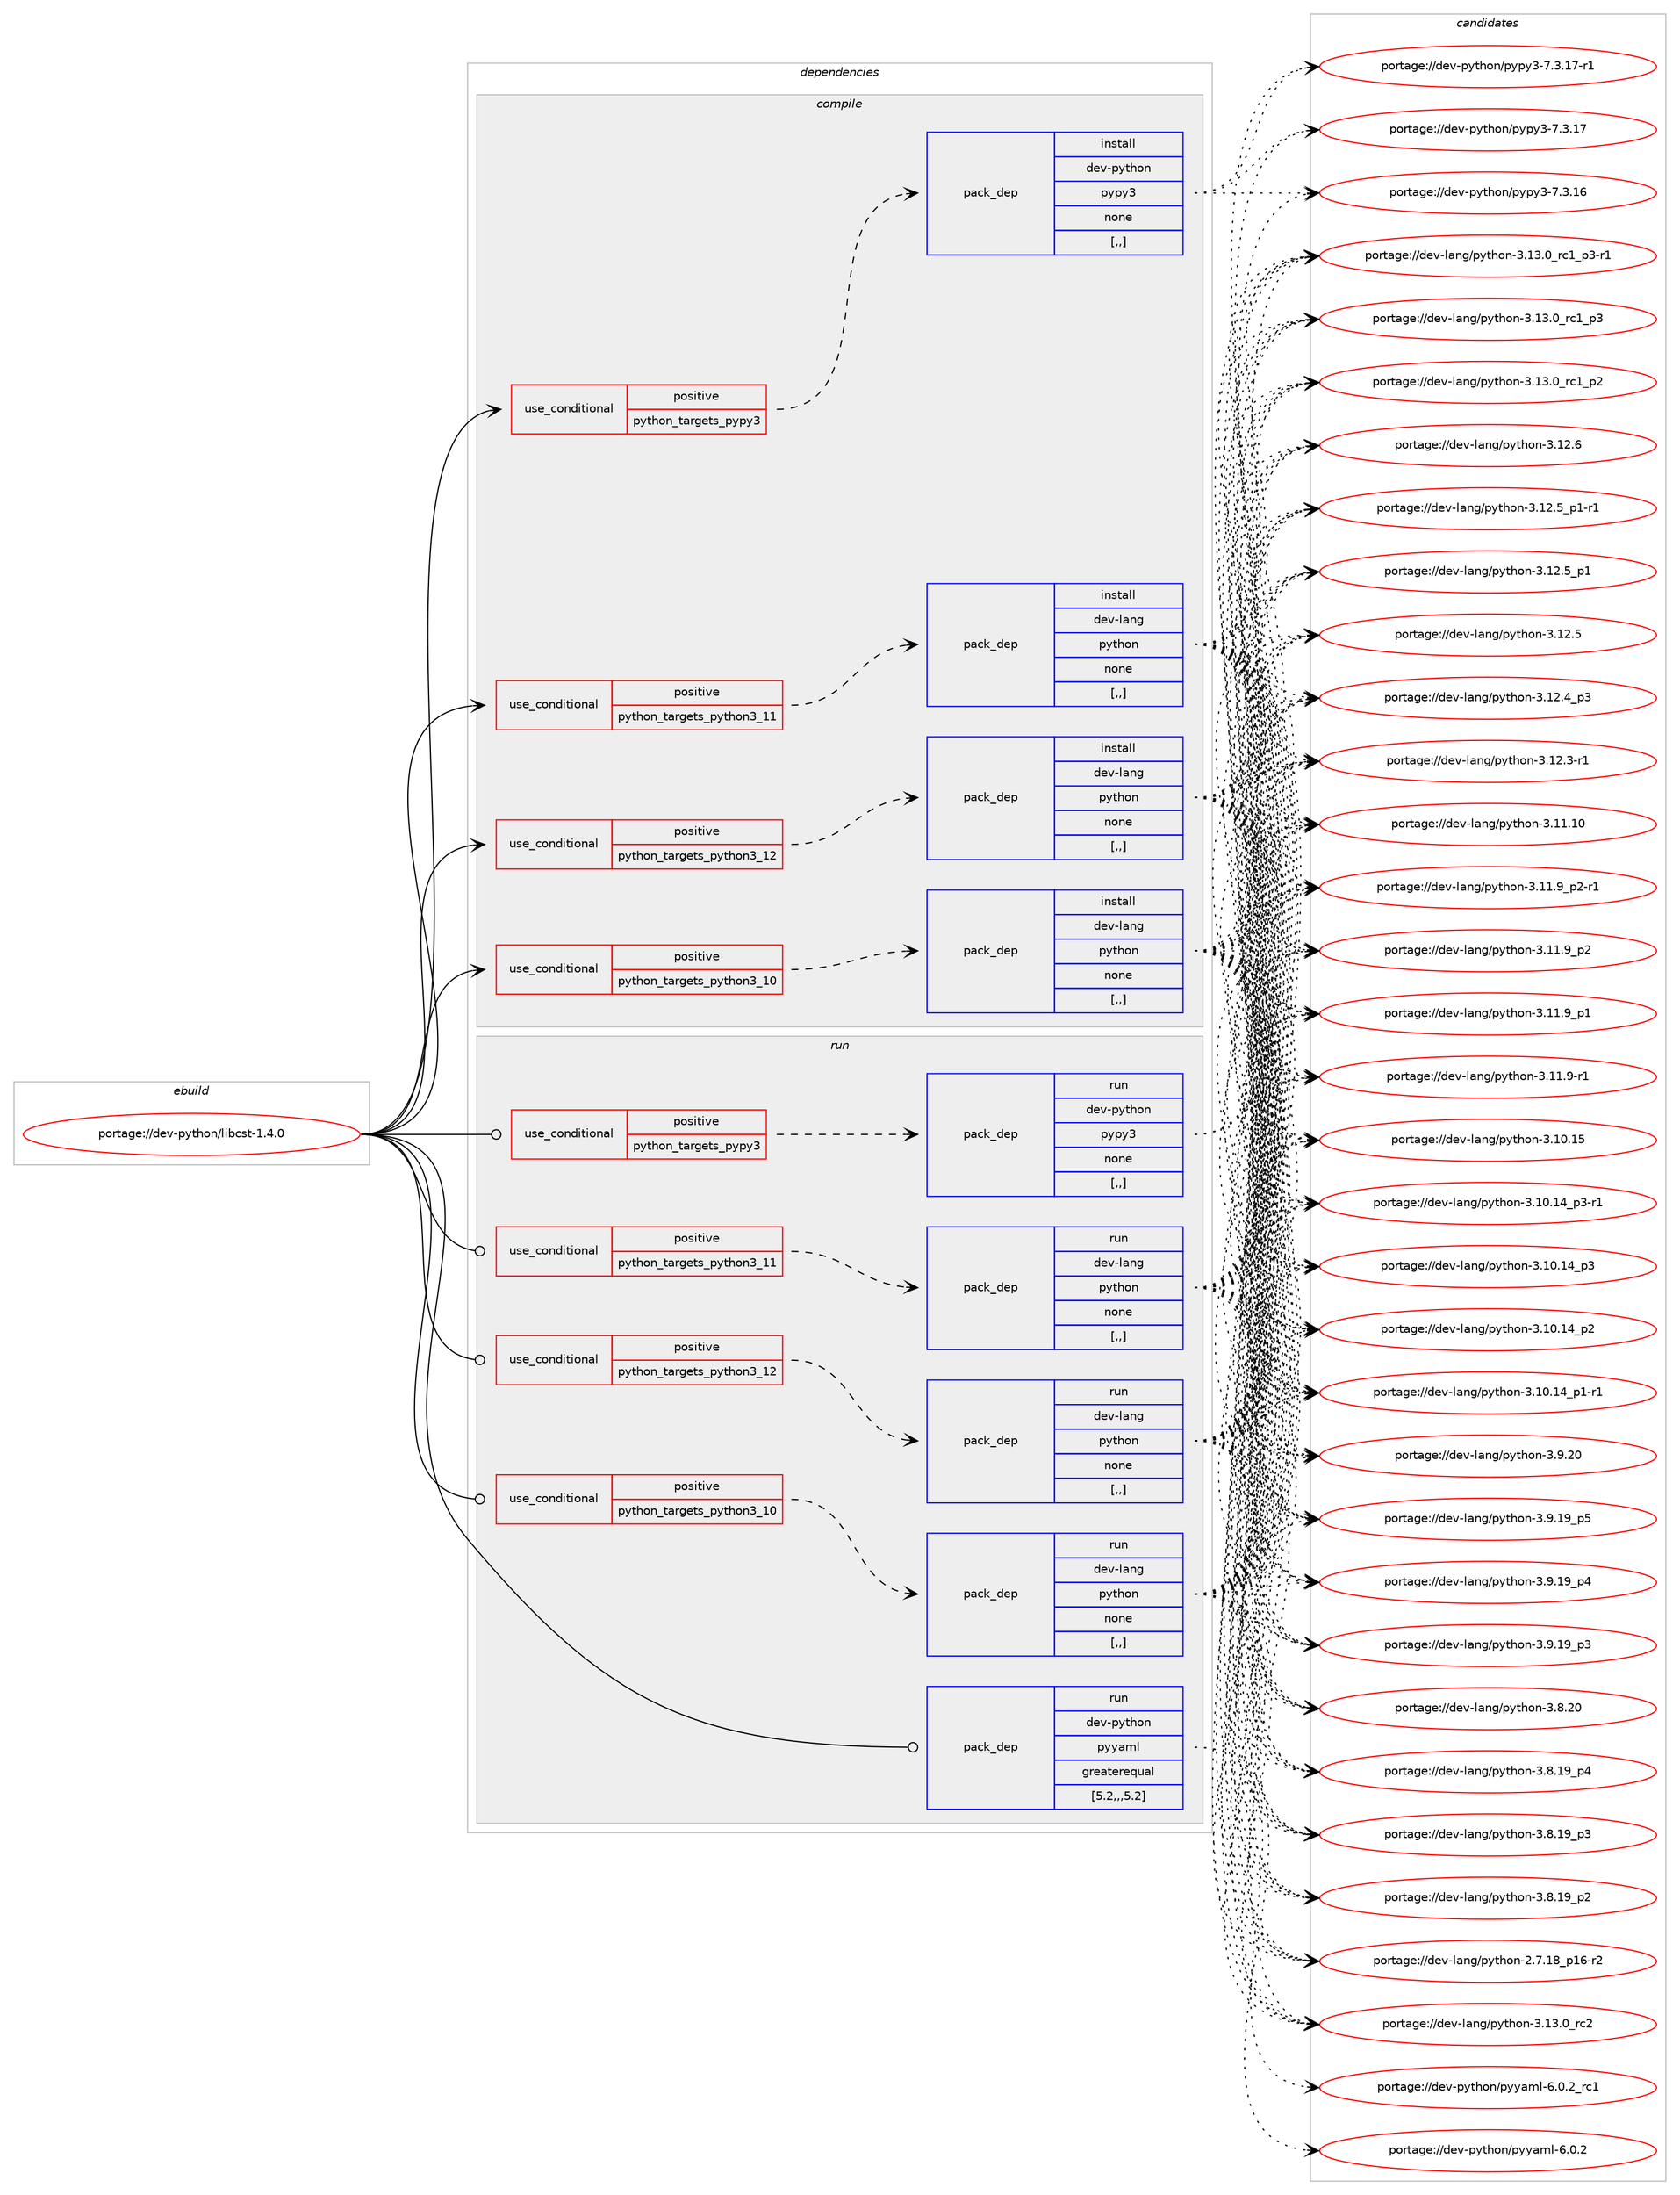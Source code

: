 digraph prolog {

# *************
# Graph options
# *************

newrank=true;
concentrate=true;
compound=true;
graph [rankdir=LR,fontname=Helvetica,fontsize=10,ranksep=1.5];#, ranksep=2.5, nodesep=0.2];
edge  [arrowhead=vee];
node  [fontname=Helvetica,fontsize=10];

# **********
# The ebuild
# **********

subgraph cluster_leftcol {
color=gray;
label=<<i>ebuild</i>>;
id [label="portage://dev-python/libcst-1.4.0", color=red, width=4, href="../dev-python/libcst-1.4.0.svg"];
}

# ****************
# The dependencies
# ****************

subgraph cluster_midcol {
color=gray;
label=<<i>dependencies</i>>;
subgraph cluster_compile {
fillcolor="#eeeeee";
style=filled;
label=<<i>compile</i>>;
subgraph cond164557 {
dependency644227 [label=<<TABLE BORDER="0" CELLBORDER="1" CELLSPACING="0" CELLPADDING="4"><TR><TD ROWSPAN="3" CELLPADDING="10">use_conditional</TD></TR><TR><TD>positive</TD></TR><TR><TD>python_targets_pypy3</TD></TR></TABLE>>, shape=none, color=red];
subgraph pack474851 {
dependency644228 [label=<<TABLE BORDER="0" CELLBORDER="1" CELLSPACING="0" CELLPADDING="4" WIDTH="220"><TR><TD ROWSPAN="6" CELLPADDING="30">pack_dep</TD></TR><TR><TD WIDTH="110">install</TD></TR><TR><TD>dev-python</TD></TR><TR><TD>pypy3</TD></TR><TR><TD>none</TD></TR><TR><TD>[,,]</TD></TR></TABLE>>, shape=none, color=blue];
}
dependency644227:e -> dependency644228:w [weight=20,style="dashed",arrowhead="vee"];
}
id:e -> dependency644227:w [weight=20,style="solid",arrowhead="vee"];
subgraph cond164558 {
dependency644229 [label=<<TABLE BORDER="0" CELLBORDER="1" CELLSPACING="0" CELLPADDING="4"><TR><TD ROWSPAN="3" CELLPADDING="10">use_conditional</TD></TR><TR><TD>positive</TD></TR><TR><TD>python_targets_python3_10</TD></TR></TABLE>>, shape=none, color=red];
subgraph pack474852 {
dependency644230 [label=<<TABLE BORDER="0" CELLBORDER="1" CELLSPACING="0" CELLPADDING="4" WIDTH="220"><TR><TD ROWSPAN="6" CELLPADDING="30">pack_dep</TD></TR><TR><TD WIDTH="110">install</TD></TR><TR><TD>dev-lang</TD></TR><TR><TD>python</TD></TR><TR><TD>none</TD></TR><TR><TD>[,,]</TD></TR></TABLE>>, shape=none, color=blue];
}
dependency644229:e -> dependency644230:w [weight=20,style="dashed",arrowhead="vee"];
}
id:e -> dependency644229:w [weight=20,style="solid",arrowhead="vee"];
subgraph cond164559 {
dependency644231 [label=<<TABLE BORDER="0" CELLBORDER="1" CELLSPACING="0" CELLPADDING="4"><TR><TD ROWSPAN="3" CELLPADDING="10">use_conditional</TD></TR><TR><TD>positive</TD></TR><TR><TD>python_targets_python3_11</TD></TR></TABLE>>, shape=none, color=red];
subgraph pack474853 {
dependency644232 [label=<<TABLE BORDER="0" CELLBORDER="1" CELLSPACING="0" CELLPADDING="4" WIDTH="220"><TR><TD ROWSPAN="6" CELLPADDING="30">pack_dep</TD></TR><TR><TD WIDTH="110">install</TD></TR><TR><TD>dev-lang</TD></TR><TR><TD>python</TD></TR><TR><TD>none</TD></TR><TR><TD>[,,]</TD></TR></TABLE>>, shape=none, color=blue];
}
dependency644231:e -> dependency644232:w [weight=20,style="dashed",arrowhead="vee"];
}
id:e -> dependency644231:w [weight=20,style="solid",arrowhead="vee"];
subgraph cond164560 {
dependency644233 [label=<<TABLE BORDER="0" CELLBORDER="1" CELLSPACING="0" CELLPADDING="4"><TR><TD ROWSPAN="3" CELLPADDING="10">use_conditional</TD></TR><TR><TD>positive</TD></TR><TR><TD>python_targets_python3_12</TD></TR></TABLE>>, shape=none, color=red];
subgraph pack474854 {
dependency644234 [label=<<TABLE BORDER="0" CELLBORDER="1" CELLSPACING="0" CELLPADDING="4" WIDTH="220"><TR><TD ROWSPAN="6" CELLPADDING="30">pack_dep</TD></TR><TR><TD WIDTH="110">install</TD></TR><TR><TD>dev-lang</TD></TR><TR><TD>python</TD></TR><TR><TD>none</TD></TR><TR><TD>[,,]</TD></TR></TABLE>>, shape=none, color=blue];
}
dependency644233:e -> dependency644234:w [weight=20,style="dashed",arrowhead="vee"];
}
id:e -> dependency644233:w [weight=20,style="solid",arrowhead="vee"];
}
subgraph cluster_compileandrun {
fillcolor="#eeeeee";
style=filled;
label=<<i>compile and run</i>>;
}
subgraph cluster_run {
fillcolor="#eeeeee";
style=filled;
label=<<i>run</i>>;
subgraph cond164561 {
dependency644235 [label=<<TABLE BORDER="0" CELLBORDER="1" CELLSPACING="0" CELLPADDING="4"><TR><TD ROWSPAN="3" CELLPADDING="10">use_conditional</TD></TR><TR><TD>positive</TD></TR><TR><TD>python_targets_pypy3</TD></TR></TABLE>>, shape=none, color=red];
subgraph pack474855 {
dependency644236 [label=<<TABLE BORDER="0" CELLBORDER="1" CELLSPACING="0" CELLPADDING="4" WIDTH="220"><TR><TD ROWSPAN="6" CELLPADDING="30">pack_dep</TD></TR><TR><TD WIDTH="110">run</TD></TR><TR><TD>dev-python</TD></TR><TR><TD>pypy3</TD></TR><TR><TD>none</TD></TR><TR><TD>[,,]</TD></TR></TABLE>>, shape=none, color=blue];
}
dependency644235:e -> dependency644236:w [weight=20,style="dashed",arrowhead="vee"];
}
id:e -> dependency644235:w [weight=20,style="solid",arrowhead="odot"];
subgraph cond164562 {
dependency644237 [label=<<TABLE BORDER="0" CELLBORDER="1" CELLSPACING="0" CELLPADDING="4"><TR><TD ROWSPAN="3" CELLPADDING="10">use_conditional</TD></TR><TR><TD>positive</TD></TR><TR><TD>python_targets_python3_10</TD></TR></TABLE>>, shape=none, color=red];
subgraph pack474856 {
dependency644238 [label=<<TABLE BORDER="0" CELLBORDER="1" CELLSPACING="0" CELLPADDING="4" WIDTH="220"><TR><TD ROWSPAN="6" CELLPADDING="30">pack_dep</TD></TR><TR><TD WIDTH="110">run</TD></TR><TR><TD>dev-lang</TD></TR><TR><TD>python</TD></TR><TR><TD>none</TD></TR><TR><TD>[,,]</TD></TR></TABLE>>, shape=none, color=blue];
}
dependency644237:e -> dependency644238:w [weight=20,style="dashed",arrowhead="vee"];
}
id:e -> dependency644237:w [weight=20,style="solid",arrowhead="odot"];
subgraph cond164563 {
dependency644239 [label=<<TABLE BORDER="0" CELLBORDER="1" CELLSPACING="0" CELLPADDING="4"><TR><TD ROWSPAN="3" CELLPADDING="10">use_conditional</TD></TR><TR><TD>positive</TD></TR><TR><TD>python_targets_python3_11</TD></TR></TABLE>>, shape=none, color=red];
subgraph pack474857 {
dependency644240 [label=<<TABLE BORDER="0" CELLBORDER="1" CELLSPACING="0" CELLPADDING="4" WIDTH="220"><TR><TD ROWSPAN="6" CELLPADDING="30">pack_dep</TD></TR><TR><TD WIDTH="110">run</TD></TR><TR><TD>dev-lang</TD></TR><TR><TD>python</TD></TR><TR><TD>none</TD></TR><TR><TD>[,,]</TD></TR></TABLE>>, shape=none, color=blue];
}
dependency644239:e -> dependency644240:w [weight=20,style="dashed",arrowhead="vee"];
}
id:e -> dependency644239:w [weight=20,style="solid",arrowhead="odot"];
subgraph cond164564 {
dependency644241 [label=<<TABLE BORDER="0" CELLBORDER="1" CELLSPACING="0" CELLPADDING="4"><TR><TD ROWSPAN="3" CELLPADDING="10">use_conditional</TD></TR><TR><TD>positive</TD></TR><TR><TD>python_targets_python3_12</TD></TR></TABLE>>, shape=none, color=red];
subgraph pack474858 {
dependency644242 [label=<<TABLE BORDER="0" CELLBORDER="1" CELLSPACING="0" CELLPADDING="4" WIDTH="220"><TR><TD ROWSPAN="6" CELLPADDING="30">pack_dep</TD></TR><TR><TD WIDTH="110">run</TD></TR><TR><TD>dev-lang</TD></TR><TR><TD>python</TD></TR><TR><TD>none</TD></TR><TR><TD>[,,]</TD></TR></TABLE>>, shape=none, color=blue];
}
dependency644241:e -> dependency644242:w [weight=20,style="dashed",arrowhead="vee"];
}
id:e -> dependency644241:w [weight=20,style="solid",arrowhead="odot"];
subgraph pack474859 {
dependency644243 [label=<<TABLE BORDER="0" CELLBORDER="1" CELLSPACING="0" CELLPADDING="4" WIDTH="220"><TR><TD ROWSPAN="6" CELLPADDING="30">pack_dep</TD></TR><TR><TD WIDTH="110">run</TD></TR><TR><TD>dev-python</TD></TR><TR><TD>pyyaml</TD></TR><TR><TD>greaterequal</TD></TR><TR><TD>[5.2,,,5.2]</TD></TR></TABLE>>, shape=none, color=blue];
}
id:e -> dependency644243:w [weight=20,style="solid",arrowhead="odot"];
}
}

# **************
# The candidates
# **************

subgraph cluster_choices {
rank=same;
color=gray;
label=<<i>candidates</i>>;

subgraph choice474851 {
color=black;
nodesep=1;
choice100101118451121211161041111104711212111212151455546514649554511449 [label="portage://dev-python/pypy3-7.3.17-r1", color=red, width=4,href="../dev-python/pypy3-7.3.17-r1.svg"];
choice10010111845112121116104111110471121211121215145554651464955 [label="portage://dev-python/pypy3-7.3.17", color=red, width=4,href="../dev-python/pypy3-7.3.17.svg"];
choice10010111845112121116104111110471121211121215145554651464954 [label="portage://dev-python/pypy3-7.3.16", color=red, width=4,href="../dev-python/pypy3-7.3.16.svg"];
dependency644228:e -> choice100101118451121211161041111104711212111212151455546514649554511449:w [style=dotted,weight="100"];
dependency644228:e -> choice10010111845112121116104111110471121211121215145554651464955:w [style=dotted,weight="100"];
dependency644228:e -> choice10010111845112121116104111110471121211121215145554651464954:w [style=dotted,weight="100"];
}
subgraph choice474852 {
color=black;
nodesep=1;
choice10010111845108971101034711212111610411111045514649514648951149950 [label="portage://dev-lang/python-3.13.0_rc2", color=red, width=4,href="../dev-lang/python-3.13.0_rc2.svg"];
choice1001011184510897110103471121211161041111104551464951464895114994995112514511449 [label="portage://dev-lang/python-3.13.0_rc1_p3-r1", color=red, width=4,href="../dev-lang/python-3.13.0_rc1_p3-r1.svg"];
choice100101118451089711010347112121116104111110455146495146489511499499511251 [label="portage://dev-lang/python-3.13.0_rc1_p3", color=red, width=4,href="../dev-lang/python-3.13.0_rc1_p3.svg"];
choice100101118451089711010347112121116104111110455146495146489511499499511250 [label="portage://dev-lang/python-3.13.0_rc1_p2", color=red, width=4,href="../dev-lang/python-3.13.0_rc1_p2.svg"];
choice10010111845108971101034711212111610411111045514649504654 [label="portage://dev-lang/python-3.12.6", color=red, width=4,href="../dev-lang/python-3.12.6.svg"];
choice1001011184510897110103471121211161041111104551464950465395112494511449 [label="portage://dev-lang/python-3.12.5_p1-r1", color=red, width=4,href="../dev-lang/python-3.12.5_p1-r1.svg"];
choice100101118451089711010347112121116104111110455146495046539511249 [label="portage://dev-lang/python-3.12.5_p1", color=red, width=4,href="../dev-lang/python-3.12.5_p1.svg"];
choice10010111845108971101034711212111610411111045514649504653 [label="portage://dev-lang/python-3.12.5", color=red, width=4,href="../dev-lang/python-3.12.5.svg"];
choice100101118451089711010347112121116104111110455146495046529511251 [label="portage://dev-lang/python-3.12.4_p3", color=red, width=4,href="../dev-lang/python-3.12.4_p3.svg"];
choice100101118451089711010347112121116104111110455146495046514511449 [label="portage://dev-lang/python-3.12.3-r1", color=red, width=4,href="../dev-lang/python-3.12.3-r1.svg"];
choice1001011184510897110103471121211161041111104551464949464948 [label="portage://dev-lang/python-3.11.10", color=red, width=4,href="../dev-lang/python-3.11.10.svg"];
choice1001011184510897110103471121211161041111104551464949465795112504511449 [label="portage://dev-lang/python-3.11.9_p2-r1", color=red, width=4,href="../dev-lang/python-3.11.9_p2-r1.svg"];
choice100101118451089711010347112121116104111110455146494946579511250 [label="portage://dev-lang/python-3.11.9_p2", color=red, width=4,href="../dev-lang/python-3.11.9_p2.svg"];
choice100101118451089711010347112121116104111110455146494946579511249 [label="portage://dev-lang/python-3.11.9_p1", color=red, width=4,href="../dev-lang/python-3.11.9_p1.svg"];
choice100101118451089711010347112121116104111110455146494946574511449 [label="portage://dev-lang/python-3.11.9-r1", color=red, width=4,href="../dev-lang/python-3.11.9-r1.svg"];
choice1001011184510897110103471121211161041111104551464948464953 [label="portage://dev-lang/python-3.10.15", color=red, width=4,href="../dev-lang/python-3.10.15.svg"];
choice100101118451089711010347112121116104111110455146494846495295112514511449 [label="portage://dev-lang/python-3.10.14_p3-r1", color=red, width=4,href="../dev-lang/python-3.10.14_p3-r1.svg"];
choice10010111845108971101034711212111610411111045514649484649529511251 [label="portage://dev-lang/python-3.10.14_p3", color=red, width=4,href="../dev-lang/python-3.10.14_p3.svg"];
choice10010111845108971101034711212111610411111045514649484649529511250 [label="portage://dev-lang/python-3.10.14_p2", color=red, width=4,href="../dev-lang/python-3.10.14_p2.svg"];
choice100101118451089711010347112121116104111110455146494846495295112494511449 [label="portage://dev-lang/python-3.10.14_p1-r1", color=red, width=4,href="../dev-lang/python-3.10.14_p1-r1.svg"];
choice10010111845108971101034711212111610411111045514657465048 [label="portage://dev-lang/python-3.9.20", color=red, width=4,href="../dev-lang/python-3.9.20.svg"];
choice100101118451089711010347112121116104111110455146574649579511253 [label="portage://dev-lang/python-3.9.19_p5", color=red, width=4,href="../dev-lang/python-3.9.19_p5.svg"];
choice100101118451089711010347112121116104111110455146574649579511252 [label="portage://dev-lang/python-3.9.19_p4", color=red, width=4,href="../dev-lang/python-3.9.19_p4.svg"];
choice100101118451089711010347112121116104111110455146574649579511251 [label="portage://dev-lang/python-3.9.19_p3", color=red, width=4,href="../dev-lang/python-3.9.19_p3.svg"];
choice10010111845108971101034711212111610411111045514656465048 [label="portage://dev-lang/python-3.8.20", color=red, width=4,href="../dev-lang/python-3.8.20.svg"];
choice100101118451089711010347112121116104111110455146564649579511252 [label="portage://dev-lang/python-3.8.19_p4", color=red, width=4,href="../dev-lang/python-3.8.19_p4.svg"];
choice100101118451089711010347112121116104111110455146564649579511251 [label="portage://dev-lang/python-3.8.19_p3", color=red, width=4,href="../dev-lang/python-3.8.19_p3.svg"];
choice100101118451089711010347112121116104111110455146564649579511250 [label="portage://dev-lang/python-3.8.19_p2", color=red, width=4,href="../dev-lang/python-3.8.19_p2.svg"];
choice100101118451089711010347112121116104111110455046554649569511249544511450 [label="portage://dev-lang/python-2.7.18_p16-r2", color=red, width=4,href="../dev-lang/python-2.7.18_p16-r2.svg"];
dependency644230:e -> choice10010111845108971101034711212111610411111045514649514648951149950:w [style=dotted,weight="100"];
dependency644230:e -> choice1001011184510897110103471121211161041111104551464951464895114994995112514511449:w [style=dotted,weight="100"];
dependency644230:e -> choice100101118451089711010347112121116104111110455146495146489511499499511251:w [style=dotted,weight="100"];
dependency644230:e -> choice100101118451089711010347112121116104111110455146495146489511499499511250:w [style=dotted,weight="100"];
dependency644230:e -> choice10010111845108971101034711212111610411111045514649504654:w [style=dotted,weight="100"];
dependency644230:e -> choice1001011184510897110103471121211161041111104551464950465395112494511449:w [style=dotted,weight="100"];
dependency644230:e -> choice100101118451089711010347112121116104111110455146495046539511249:w [style=dotted,weight="100"];
dependency644230:e -> choice10010111845108971101034711212111610411111045514649504653:w [style=dotted,weight="100"];
dependency644230:e -> choice100101118451089711010347112121116104111110455146495046529511251:w [style=dotted,weight="100"];
dependency644230:e -> choice100101118451089711010347112121116104111110455146495046514511449:w [style=dotted,weight="100"];
dependency644230:e -> choice1001011184510897110103471121211161041111104551464949464948:w [style=dotted,weight="100"];
dependency644230:e -> choice1001011184510897110103471121211161041111104551464949465795112504511449:w [style=dotted,weight="100"];
dependency644230:e -> choice100101118451089711010347112121116104111110455146494946579511250:w [style=dotted,weight="100"];
dependency644230:e -> choice100101118451089711010347112121116104111110455146494946579511249:w [style=dotted,weight="100"];
dependency644230:e -> choice100101118451089711010347112121116104111110455146494946574511449:w [style=dotted,weight="100"];
dependency644230:e -> choice1001011184510897110103471121211161041111104551464948464953:w [style=dotted,weight="100"];
dependency644230:e -> choice100101118451089711010347112121116104111110455146494846495295112514511449:w [style=dotted,weight="100"];
dependency644230:e -> choice10010111845108971101034711212111610411111045514649484649529511251:w [style=dotted,weight="100"];
dependency644230:e -> choice10010111845108971101034711212111610411111045514649484649529511250:w [style=dotted,weight="100"];
dependency644230:e -> choice100101118451089711010347112121116104111110455146494846495295112494511449:w [style=dotted,weight="100"];
dependency644230:e -> choice10010111845108971101034711212111610411111045514657465048:w [style=dotted,weight="100"];
dependency644230:e -> choice100101118451089711010347112121116104111110455146574649579511253:w [style=dotted,weight="100"];
dependency644230:e -> choice100101118451089711010347112121116104111110455146574649579511252:w [style=dotted,weight="100"];
dependency644230:e -> choice100101118451089711010347112121116104111110455146574649579511251:w [style=dotted,weight="100"];
dependency644230:e -> choice10010111845108971101034711212111610411111045514656465048:w [style=dotted,weight="100"];
dependency644230:e -> choice100101118451089711010347112121116104111110455146564649579511252:w [style=dotted,weight="100"];
dependency644230:e -> choice100101118451089711010347112121116104111110455146564649579511251:w [style=dotted,weight="100"];
dependency644230:e -> choice100101118451089711010347112121116104111110455146564649579511250:w [style=dotted,weight="100"];
dependency644230:e -> choice100101118451089711010347112121116104111110455046554649569511249544511450:w [style=dotted,weight="100"];
}
subgraph choice474853 {
color=black;
nodesep=1;
choice10010111845108971101034711212111610411111045514649514648951149950 [label="portage://dev-lang/python-3.13.0_rc2", color=red, width=4,href="../dev-lang/python-3.13.0_rc2.svg"];
choice1001011184510897110103471121211161041111104551464951464895114994995112514511449 [label="portage://dev-lang/python-3.13.0_rc1_p3-r1", color=red, width=4,href="../dev-lang/python-3.13.0_rc1_p3-r1.svg"];
choice100101118451089711010347112121116104111110455146495146489511499499511251 [label="portage://dev-lang/python-3.13.0_rc1_p3", color=red, width=4,href="../dev-lang/python-3.13.0_rc1_p3.svg"];
choice100101118451089711010347112121116104111110455146495146489511499499511250 [label="portage://dev-lang/python-3.13.0_rc1_p2", color=red, width=4,href="../dev-lang/python-3.13.0_rc1_p2.svg"];
choice10010111845108971101034711212111610411111045514649504654 [label="portage://dev-lang/python-3.12.6", color=red, width=4,href="../dev-lang/python-3.12.6.svg"];
choice1001011184510897110103471121211161041111104551464950465395112494511449 [label="portage://dev-lang/python-3.12.5_p1-r1", color=red, width=4,href="../dev-lang/python-3.12.5_p1-r1.svg"];
choice100101118451089711010347112121116104111110455146495046539511249 [label="portage://dev-lang/python-3.12.5_p1", color=red, width=4,href="../dev-lang/python-3.12.5_p1.svg"];
choice10010111845108971101034711212111610411111045514649504653 [label="portage://dev-lang/python-3.12.5", color=red, width=4,href="../dev-lang/python-3.12.5.svg"];
choice100101118451089711010347112121116104111110455146495046529511251 [label="portage://dev-lang/python-3.12.4_p3", color=red, width=4,href="../dev-lang/python-3.12.4_p3.svg"];
choice100101118451089711010347112121116104111110455146495046514511449 [label="portage://dev-lang/python-3.12.3-r1", color=red, width=4,href="../dev-lang/python-3.12.3-r1.svg"];
choice1001011184510897110103471121211161041111104551464949464948 [label="portage://dev-lang/python-3.11.10", color=red, width=4,href="../dev-lang/python-3.11.10.svg"];
choice1001011184510897110103471121211161041111104551464949465795112504511449 [label="portage://dev-lang/python-3.11.9_p2-r1", color=red, width=4,href="../dev-lang/python-3.11.9_p2-r1.svg"];
choice100101118451089711010347112121116104111110455146494946579511250 [label="portage://dev-lang/python-3.11.9_p2", color=red, width=4,href="../dev-lang/python-3.11.9_p2.svg"];
choice100101118451089711010347112121116104111110455146494946579511249 [label="portage://dev-lang/python-3.11.9_p1", color=red, width=4,href="../dev-lang/python-3.11.9_p1.svg"];
choice100101118451089711010347112121116104111110455146494946574511449 [label="portage://dev-lang/python-3.11.9-r1", color=red, width=4,href="../dev-lang/python-3.11.9-r1.svg"];
choice1001011184510897110103471121211161041111104551464948464953 [label="portage://dev-lang/python-3.10.15", color=red, width=4,href="../dev-lang/python-3.10.15.svg"];
choice100101118451089711010347112121116104111110455146494846495295112514511449 [label="portage://dev-lang/python-3.10.14_p3-r1", color=red, width=4,href="../dev-lang/python-3.10.14_p3-r1.svg"];
choice10010111845108971101034711212111610411111045514649484649529511251 [label="portage://dev-lang/python-3.10.14_p3", color=red, width=4,href="../dev-lang/python-3.10.14_p3.svg"];
choice10010111845108971101034711212111610411111045514649484649529511250 [label="portage://dev-lang/python-3.10.14_p2", color=red, width=4,href="../dev-lang/python-3.10.14_p2.svg"];
choice100101118451089711010347112121116104111110455146494846495295112494511449 [label="portage://dev-lang/python-3.10.14_p1-r1", color=red, width=4,href="../dev-lang/python-3.10.14_p1-r1.svg"];
choice10010111845108971101034711212111610411111045514657465048 [label="portage://dev-lang/python-3.9.20", color=red, width=4,href="../dev-lang/python-3.9.20.svg"];
choice100101118451089711010347112121116104111110455146574649579511253 [label="portage://dev-lang/python-3.9.19_p5", color=red, width=4,href="../dev-lang/python-3.9.19_p5.svg"];
choice100101118451089711010347112121116104111110455146574649579511252 [label="portage://dev-lang/python-3.9.19_p4", color=red, width=4,href="../dev-lang/python-3.9.19_p4.svg"];
choice100101118451089711010347112121116104111110455146574649579511251 [label="portage://dev-lang/python-3.9.19_p3", color=red, width=4,href="../dev-lang/python-3.9.19_p3.svg"];
choice10010111845108971101034711212111610411111045514656465048 [label="portage://dev-lang/python-3.8.20", color=red, width=4,href="../dev-lang/python-3.8.20.svg"];
choice100101118451089711010347112121116104111110455146564649579511252 [label="portage://dev-lang/python-3.8.19_p4", color=red, width=4,href="../dev-lang/python-3.8.19_p4.svg"];
choice100101118451089711010347112121116104111110455146564649579511251 [label="portage://dev-lang/python-3.8.19_p3", color=red, width=4,href="../dev-lang/python-3.8.19_p3.svg"];
choice100101118451089711010347112121116104111110455146564649579511250 [label="portage://dev-lang/python-3.8.19_p2", color=red, width=4,href="../dev-lang/python-3.8.19_p2.svg"];
choice100101118451089711010347112121116104111110455046554649569511249544511450 [label="portage://dev-lang/python-2.7.18_p16-r2", color=red, width=4,href="../dev-lang/python-2.7.18_p16-r2.svg"];
dependency644232:e -> choice10010111845108971101034711212111610411111045514649514648951149950:w [style=dotted,weight="100"];
dependency644232:e -> choice1001011184510897110103471121211161041111104551464951464895114994995112514511449:w [style=dotted,weight="100"];
dependency644232:e -> choice100101118451089711010347112121116104111110455146495146489511499499511251:w [style=dotted,weight="100"];
dependency644232:e -> choice100101118451089711010347112121116104111110455146495146489511499499511250:w [style=dotted,weight="100"];
dependency644232:e -> choice10010111845108971101034711212111610411111045514649504654:w [style=dotted,weight="100"];
dependency644232:e -> choice1001011184510897110103471121211161041111104551464950465395112494511449:w [style=dotted,weight="100"];
dependency644232:e -> choice100101118451089711010347112121116104111110455146495046539511249:w [style=dotted,weight="100"];
dependency644232:e -> choice10010111845108971101034711212111610411111045514649504653:w [style=dotted,weight="100"];
dependency644232:e -> choice100101118451089711010347112121116104111110455146495046529511251:w [style=dotted,weight="100"];
dependency644232:e -> choice100101118451089711010347112121116104111110455146495046514511449:w [style=dotted,weight="100"];
dependency644232:e -> choice1001011184510897110103471121211161041111104551464949464948:w [style=dotted,weight="100"];
dependency644232:e -> choice1001011184510897110103471121211161041111104551464949465795112504511449:w [style=dotted,weight="100"];
dependency644232:e -> choice100101118451089711010347112121116104111110455146494946579511250:w [style=dotted,weight="100"];
dependency644232:e -> choice100101118451089711010347112121116104111110455146494946579511249:w [style=dotted,weight="100"];
dependency644232:e -> choice100101118451089711010347112121116104111110455146494946574511449:w [style=dotted,weight="100"];
dependency644232:e -> choice1001011184510897110103471121211161041111104551464948464953:w [style=dotted,weight="100"];
dependency644232:e -> choice100101118451089711010347112121116104111110455146494846495295112514511449:w [style=dotted,weight="100"];
dependency644232:e -> choice10010111845108971101034711212111610411111045514649484649529511251:w [style=dotted,weight="100"];
dependency644232:e -> choice10010111845108971101034711212111610411111045514649484649529511250:w [style=dotted,weight="100"];
dependency644232:e -> choice100101118451089711010347112121116104111110455146494846495295112494511449:w [style=dotted,weight="100"];
dependency644232:e -> choice10010111845108971101034711212111610411111045514657465048:w [style=dotted,weight="100"];
dependency644232:e -> choice100101118451089711010347112121116104111110455146574649579511253:w [style=dotted,weight="100"];
dependency644232:e -> choice100101118451089711010347112121116104111110455146574649579511252:w [style=dotted,weight="100"];
dependency644232:e -> choice100101118451089711010347112121116104111110455146574649579511251:w [style=dotted,weight="100"];
dependency644232:e -> choice10010111845108971101034711212111610411111045514656465048:w [style=dotted,weight="100"];
dependency644232:e -> choice100101118451089711010347112121116104111110455146564649579511252:w [style=dotted,weight="100"];
dependency644232:e -> choice100101118451089711010347112121116104111110455146564649579511251:w [style=dotted,weight="100"];
dependency644232:e -> choice100101118451089711010347112121116104111110455146564649579511250:w [style=dotted,weight="100"];
dependency644232:e -> choice100101118451089711010347112121116104111110455046554649569511249544511450:w [style=dotted,weight="100"];
}
subgraph choice474854 {
color=black;
nodesep=1;
choice10010111845108971101034711212111610411111045514649514648951149950 [label="portage://dev-lang/python-3.13.0_rc2", color=red, width=4,href="../dev-lang/python-3.13.0_rc2.svg"];
choice1001011184510897110103471121211161041111104551464951464895114994995112514511449 [label="portage://dev-lang/python-3.13.0_rc1_p3-r1", color=red, width=4,href="../dev-lang/python-3.13.0_rc1_p3-r1.svg"];
choice100101118451089711010347112121116104111110455146495146489511499499511251 [label="portage://dev-lang/python-3.13.0_rc1_p3", color=red, width=4,href="../dev-lang/python-3.13.0_rc1_p3.svg"];
choice100101118451089711010347112121116104111110455146495146489511499499511250 [label="portage://dev-lang/python-3.13.0_rc1_p2", color=red, width=4,href="../dev-lang/python-3.13.0_rc1_p2.svg"];
choice10010111845108971101034711212111610411111045514649504654 [label="portage://dev-lang/python-3.12.6", color=red, width=4,href="../dev-lang/python-3.12.6.svg"];
choice1001011184510897110103471121211161041111104551464950465395112494511449 [label="portage://dev-lang/python-3.12.5_p1-r1", color=red, width=4,href="../dev-lang/python-3.12.5_p1-r1.svg"];
choice100101118451089711010347112121116104111110455146495046539511249 [label="portage://dev-lang/python-3.12.5_p1", color=red, width=4,href="../dev-lang/python-3.12.5_p1.svg"];
choice10010111845108971101034711212111610411111045514649504653 [label="portage://dev-lang/python-3.12.5", color=red, width=4,href="../dev-lang/python-3.12.5.svg"];
choice100101118451089711010347112121116104111110455146495046529511251 [label="portage://dev-lang/python-3.12.4_p3", color=red, width=4,href="../dev-lang/python-3.12.4_p3.svg"];
choice100101118451089711010347112121116104111110455146495046514511449 [label="portage://dev-lang/python-3.12.3-r1", color=red, width=4,href="../dev-lang/python-3.12.3-r1.svg"];
choice1001011184510897110103471121211161041111104551464949464948 [label="portage://dev-lang/python-3.11.10", color=red, width=4,href="../dev-lang/python-3.11.10.svg"];
choice1001011184510897110103471121211161041111104551464949465795112504511449 [label="portage://dev-lang/python-3.11.9_p2-r1", color=red, width=4,href="../dev-lang/python-3.11.9_p2-r1.svg"];
choice100101118451089711010347112121116104111110455146494946579511250 [label="portage://dev-lang/python-3.11.9_p2", color=red, width=4,href="../dev-lang/python-3.11.9_p2.svg"];
choice100101118451089711010347112121116104111110455146494946579511249 [label="portage://dev-lang/python-3.11.9_p1", color=red, width=4,href="../dev-lang/python-3.11.9_p1.svg"];
choice100101118451089711010347112121116104111110455146494946574511449 [label="portage://dev-lang/python-3.11.9-r1", color=red, width=4,href="../dev-lang/python-3.11.9-r1.svg"];
choice1001011184510897110103471121211161041111104551464948464953 [label="portage://dev-lang/python-3.10.15", color=red, width=4,href="../dev-lang/python-3.10.15.svg"];
choice100101118451089711010347112121116104111110455146494846495295112514511449 [label="portage://dev-lang/python-3.10.14_p3-r1", color=red, width=4,href="../dev-lang/python-3.10.14_p3-r1.svg"];
choice10010111845108971101034711212111610411111045514649484649529511251 [label="portage://dev-lang/python-3.10.14_p3", color=red, width=4,href="../dev-lang/python-3.10.14_p3.svg"];
choice10010111845108971101034711212111610411111045514649484649529511250 [label="portage://dev-lang/python-3.10.14_p2", color=red, width=4,href="../dev-lang/python-3.10.14_p2.svg"];
choice100101118451089711010347112121116104111110455146494846495295112494511449 [label="portage://dev-lang/python-3.10.14_p1-r1", color=red, width=4,href="../dev-lang/python-3.10.14_p1-r1.svg"];
choice10010111845108971101034711212111610411111045514657465048 [label="portage://dev-lang/python-3.9.20", color=red, width=4,href="../dev-lang/python-3.9.20.svg"];
choice100101118451089711010347112121116104111110455146574649579511253 [label="portage://dev-lang/python-3.9.19_p5", color=red, width=4,href="../dev-lang/python-3.9.19_p5.svg"];
choice100101118451089711010347112121116104111110455146574649579511252 [label="portage://dev-lang/python-3.9.19_p4", color=red, width=4,href="../dev-lang/python-3.9.19_p4.svg"];
choice100101118451089711010347112121116104111110455146574649579511251 [label="portage://dev-lang/python-3.9.19_p3", color=red, width=4,href="../dev-lang/python-3.9.19_p3.svg"];
choice10010111845108971101034711212111610411111045514656465048 [label="portage://dev-lang/python-3.8.20", color=red, width=4,href="../dev-lang/python-3.8.20.svg"];
choice100101118451089711010347112121116104111110455146564649579511252 [label="portage://dev-lang/python-3.8.19_p4", color=red, width=4,href="../dev-lang/python-3.8.19_p4.svg"];
choice100101118451089711010347112121116104111110455146564649579511251 [label="portage://dev-lang/python-3.8.19_p3", color=red, width=4,href="../dev-lang/python-3.8.19_p3.svg"];
choice100101118451089711010347112121116104111110455146564649579511250 [label="portage://dev-lang/python-3.8.19_p2", color=red, width=4,href="../dev-lang/python-3.8.19_p2.svg"];
choice100101118451089711010347112121116104111110455046554649569511249544511450 [label="portage://dev-lang/python-2.7.18_p16-r2", color=red, width=4,href="../dev-lang/python-2.7.18_p16-r2.svg"];
dependency644234:e -> choice10010111845108971101034711212111610411111045514649514648951149950:w [style=dotted,weight="100"];
dependency644234:e -> choice1001011184510897110103471121211161041111104551464951464895114994995112514511449:w [style=dotted,weight="100"];
dependency644234:e -> choice100101118451089711010347112121116104111110455146495146489511499499511251:w [style=dotted,weight="100"];
dependency644234:e -> choice100101118451089711010347112121116104111110455146495146489511499499511250:w [style=dotted,weight="100"];
dependency644234:e -> choice10010111845108971101034711212111610411111045514649504654:w [style=dotted,weight="100"];
dependency644234:e -> choice1001011184510897110103471121211161041111104551464950465395112494511449:w [style=dotted,weight="100"];
dependency644234:e -> choice100101118451089711010347112121116104111110455146495046539511249:w [style=dotted,weight="100"];
dependency644234:e -> choice10010111845108971101034711212111610411111045514649504653:w [style=dotted,weight="100"];
dependency644234:e -> choice100101118451089711010347112121116104111110455146495046529511251:w [style=dotted,weight="100"];
dependency644234:e -> choice100101118451089711010347112121116104111110455146495046514511449:w [style=dotted,weight="100"];
dependency644234:e -> choice1001011184510897110103471121211161041111104551464949464948:w [style=dotted,weight="100"];
dependency644234:e -> choice1001011184510897110103471121211161041111104551464949465795112504511449:w [style=dotted,weight="100"];
dependency644234:e -> choice100101118451089711010347112121116104111110455146494946579511250:w [style=dotted,weight="100"];
dependency644234:e -> choice100101118451089711010347112121116104111110455146494946579511249:w [style=dotted,weight="100"];
dependency644234:e -> choice100101118451089711010347112121116104111110455146494946574511449:w [style=dotted,weight="100"];
dependency644234:e -> choice1001011184510897110103471121211161041111104551464948464953:w [style=dotted,weight="100"];
dependency644234:e -> choice100101118451089711010347112121116104111110455146494846495295112514511449:w [style=dotted,weight="100"];
dependency644234:e -> choice10010111845108971101034711212111610411111045514649484649529511251:w [style=dotted,weight="100"];
dependency644234:e -> choice10010111845108971101034711212111610411111045514649484649529511250:w [style=dotted,weight="100"];
dependency644234:e -> choice100101118451089711010347112121116104111110455146494846495295112494511449:w [style=dotted,weight="100"];
dependency644234:e -> choice10010111845108971101034711212111610411111045514657465048:w [style=dotted,weight="100"];
dependency644234:e -> choice100101118451089711010347112121116104111110455146574649579511253:w [style=dotted,weight="100"];
dependency644234:e -> choice100101118451089711010347112121116104111110455146574649579511252:w [style=dotted,weight="100"];
dependency644234:e -> choice100101118451089711010347112121116104111110455146574649579511251:w [style=dotted,weight="100"];
dependency644234:e -> choice10010111845108971101034711212111610411111045514656465048:w [style=dotted,weight="100"];
dependency644234:e -> choice100101118451089711010347112121116104111110455146564649579511252:w [style=dotted,weight="100"];
dependency644234:e -> choice100101118451089711010347112121116104111110455146564649579511251:w [style=dotted,weight="100"];
dependency644234:e -> choice100101118451089711010347112121116104111110455146564649579511250:w [style=dotted,weight="100"];
dependency644234:e -> choice100101118451089711010347112121116104111110455046554649569511249544511450:w [style=dotted,weight="100"];
}
subgraph choice474855 {
color=black;
nodesep=1;
choice100101118451121211161041111104711212111212151455546514649554511449 [label="portage://dev-python/pypy3-7.3.17-r1", color=red, width=4,href="../dev-python/pypy3-7.3.17-r1.svg"];
choice10010111845112121116104111110471121211121215145554651464955 [label="portage://dev-python/pypy3-7.3.17", color=red, width=4,href="../dev-python/pypy3-7.3.17.svg"];
choice10010111845112121116104111110471121211121215145554651464954 [label="portage://dev-python/pypy3-7.3.16", color=red, width=4,href="../dev-python/pypy3-7.3.16.svg"];
dependency644236:e -> choice100101118451121211161041111104711212111212151455546514649554511449:w [style=dotted,weight="100"];
dependency644236:e -> choice10010111845112121116104111110471121211121215145554651464955:w [style=dotted,weight="100"];
dependency644236:e -> choice10010111845112121116104111110471121211121215145554651464954:w [style=dotted,weight="100"];
}
subgraph choice474856 {
color=black;
nodesep=1;
choice10010111845108971101034711212111610411111045514649514648951149950 [label="portage://dev-lang/python-3.13.0_rc2", color=red, width=4,href="../dev-lang/python-3.13.0_rc2.svg"];
choice1001011184510897110103471121211161041111104551464951464895114994995112514511449 [label="portage://dev-lang/python-3.13.0_rc1_p3-r1", color=red, width=4,href="../dev-lang/python-3.13.0_rc1_p3-r1.svg"];
choice100101118451089711010347112121116104111110455146495146489511499499511251 [label="portage://dev-lang/python-3.13.0_rc1_p3", color=red, width=4,href="../dev-lang/python-3.13.0_rc1_p3.svg"];
choice100101118451089711010347112121116104111110455146495146489511499499511250 [label="portage://dev-lang/python-3.13.0_rc1_p2", color=red, width=4,href="../dev-lang/python-3.13.0_rc1_p2.svg"];
choice10010111845108971101034711212111610411111045514649504654 [label="portage://dev-lang/python-3.12.6", color=red, width=4,href="../dev-lang/python-3.12.6.svg"];
choice1001011184510897110103471121211161041111104551464950465395112494511449 [label="portage://dev-lang/python-3.12.5_p1-r1", color=red, width=4,href="../dev-lang/python-3.12.5_p1-r1.svg"];
choice100101118451089711010347112121116104111110455146495046539511249 [label="portage://dev-lang/python-3.12.5_p1", color=red, width=4,href="../dev-lang/python-3.12.5_p1.svg"];
choice10010111845108971101034711212111610411111045514649504653 [label="portage://dev-lang/python-3.12.5", color=red, width=4,href="../dev-lang/python-3.12.5.svg"];
choice100101118451089711010347112121116104111110455146495046529511251 [label="portage://dev-lang/python-3.12.4_p3", color=red, width=4,href="../dev-lang/python-3.12.4_p3.svg"];
choice100101118451089711010347112121116104111110455146495046514511449 [label="portage://dev-lang/python-3.12.3-r1", color=red, width=4,href="../dev-lang/python-3.12.3-r1.svg"];
choice1001011184510897110103471121211161041111104551464949464948 [label="portage://dev-lang/python-3.11.10", color=red, width=4,href="../dev-lang/python-3.11.10.svg"];
choice1001011184510897110103471121211161041111104551464949465795112504511449 [label="portage://dev-lang/python-3.11.9_p2-r1", color=red, width=4,href="../dev-lang/python-3.11.9_p2-r1.svg"];
choice100101118451089711010347112121116104111110455146494946579511250 [label="portage://dev-lang/python-3.11.9_p2", color=red, width=4,href="../dev-lang/python-3.11.9_p2.svg"];
choice100101118451089711010347112121116104111110455146494946579511249 [label="portage://dev-lang/python-3.11.9_p1", color=red, width=4,href="../dev-lang/python-3.11.9_p1.svg"];
choice100101118451089711010347112121116104111110455146494946574511449 [label="portage://dev-lang/python-3.11.9-r1", color=red, width=4,href="../dev-lang/python-3.11.9-r1.svg"];
choice1001011184510897110103471121211161041111104551464948464953 [label="portage://dev-lang/python-3.10.15", color=red, width=4,href="../dev-lang/python-3.10.15.svg"];
choice100101118451089711010347112121116104111110455146494846495295112514511449 [label="portage://dev-lang/python-3.10.14_p3-r1", color=red, width=4,href="../dev-lang/python-3.10.14_p3-r1.svg"];
choice10010111845108971101034711212111610411111045514649484649529511251 [label="portage://dev-lang/python-3.10.14_p3", color=red, width=4,href="../dev-lang/python-3.10.14_p3.svg"];
choice10010111845108971101034711212111610411111045514649484649529511250 [label="portage://dev-lang/python-3.10.14_p2", color=red, width=4,href="../dev-lang/python-3.10.14_p2.svg"];
choice100101118451089711010347112121116104111110455146494846495295112494511449 [label="portage://dev-lang/python-3.10.14_p1-r1", color=red, width=4,href="../dev-lang/python-3.10.14_p1-r1.svg"];
choice10010111845108971101034711212111610411111045514657465048 [label="portage://dev-lang/python-3.9.20", color=red, width=4,href="../dev-lang/python-3.9.20.svg"];
choice100101118451089711010347112121116104111110455146574649579511253 [label="portage://dev-lang/python-3.9.19_p5", color=red, width=4,href="../dev-lang/python-3.9.19_p5.svg"];
choice100101118451089711010347112121116104111110455146574649579511252 [label="portage://dev-lang/python-3.9.19_p4", color=red, width=4,href="../dev-lang/python-3.9.19_p4.svg"];
choice100101118451089711010347112121116104111110455146574649579511251 [label="portage://dev-lang/python-3.9.19_p3", color=red, width=4,href="../dev-lang/python-3.9.19_p3.svg"];
choice10010111845108971101034711212111610411111045514656465048 [label="portage://dev-lang/python-3.8.20", color=red, width=4,href="../dev-lang/python-3.8.20.svg"];
choice100101118451089711010347112121116104111110455146564649579511252 [label="portage://dev-lang/python-3.8.19_p4", color=red, width=4,href="../dev-lang/python-3.8.19_p4.svg"];
choice100101118451089711010347112121116104111110455146564649579511251 [label="portage://dev-lang/python-3.8.19_p3", color=red, width=4,href="../dev-lang/python-3.8.19_p3.svg"];
choice100101118451089711010347112121116104111110455146564649579511250 [label="portage://dev-lang/python-3.8.19_p2", color=red, width=4,href="../dev-lang/python-3.8.19_p2.svg"];
choice100101118451089711010347112121116104111110455046554649569511249544511450 [label="portage://dev-lang/python-2.7.18_p16-r2", color=red, width=4,href="../dev-lang/python-2.7.18_p16-r2.svg"];
dependency644238:e -> choice10010111845108971101034711212111610411111045514649514648951149950:w [style=dotted,weight="100"];
dependency644238:e -> choice1001011184510897110103471121211161041111104551464951464895114994995112514511449:w [style=dotted,weight="100"];
dependency644238:e -> choice100101118451089711010347112121116104111110455146495146489511499499511251:w [style=dotted,weight="100"];
dependency644238:e -> choice100101118451089711010347112121116104111110455146495146489511499499511250:w [style=dotted,weight="100"];
dependency644238:e -> choice10010111845108971101034711212111610411111045514649504654:w [style=dotted,weight="100"];
dependency644238:e -> choice1001011184510897110103471121211161041111104551464950465395112494511449:w [style=dotted,weight="100"];
dependency644238:e -> choice100101118451089711010347112121116104111110455146495046539511249:w [style=dotted,weight="100"];
dependency644238:e -> choice10010111845108971101034711212111610411111045514649504653:w [style=dotted,weight="100"];
dependency644238:e -> choice100101118451089711010347112121116104111110455146495046529511251:w [style=dotted,weight="100"];
dependency644238:e -> choice100101118451089711010347112121116104111110455146495046514511449:w [style=dotted,weight="100"];
dependency644238:e -> choice1001011184510897110103471121211161041111104551464949464948:w [style=dotted,weight="100"];
dependency644238:e -> choice1001011184510897110103471121211161041111104551464949465795112504511449:w [style=dotted,weight="100"];
dependency644238:e -> choice100101118451089711010347112121116104111110455146494946579511250:w [style=dotted,weight="100"];
dependency644238:e -> choice100101118451089711010347112121116104111110455146494946579511249:w [style=dotted,weight="100"];
dependency644238:e -> choice100101118451089711010347112121116104111110455146494946574511449:w [style=dotted,weight="100"];
dependency644238:e -> choice1001011184510897110103471121211161041111104551464948464953:w [style=dotted,weight="100"];
dependency644238:e -> choice100101118451089711010347112121116104111110455146494846495295112514511449:w [style=dotted,weight="100"];
dependency644238:e -> choice10010111845108971101034711212111610411111045514649484649529511251:w [style=dotted,weight="100"];
dependency644238:e -> choice10010111845108971101034711212111610411111045514649484649529511250:w [style=dotted,weight="100"];
dependency644238:e -> choice100101118451089711010347112121116104111110455146494846495295112494511449:w [style=dotted,weight="100"];
dependency644238:e -> choice10010111845108971101034711212111610411111045514657465048:w [style=dotted,weight="100"];
dependency644238:e -> choice100101118451089711010347112121116104111110455146574649579511253:w [style=dotted,weight="100"];
dependency644238:e -> choice100101118451089711010347112121116104111110455146574649579511252:w [style=dotted,weight="100"];
dependency644238:e -> choice100101118451089711010347112121116104111110455146574649579511251:w [style=dotted,weight="100"];
dependency644238:e -> choice10010111845108971101034711212111610411111045514656465048:w [style=dotted,weight="100"];
dependency644238:e -> choice100101118451089711010347112121116104111110455146564649579511252:w [style=dotted,weight="100"];
dependency644238:e -> choice100101118451089711010347112121116104111110455146564649579511251:w [style=dotted,weight="100"];
dependency644238:e -> choice100101118451089711010347112121116104111110455146564649579511250:w [style=dotted,weight="100"];
dependency644238:e -> choice100101118451089711010347112121116104111110455046554649569511249544511450:w [style=dotted,weight="100"];
}
subgraph choice474857 {
color=black;
nodesep=1;
choice10010111845108971101034711212111610411111045514649514648951149950 [label="portage://dev-lang/python-3.13.0_rc2", color=red, width=4,href="../dev-lang/python-3.13.0_rc2.svg"];
choice1001011184510897110103471121211161041111104551464951464895114994995112514511449 [label="portage://dev-lang/python-3.13.0_rc1_p3-r1", color=red, width=4,href="../dev-lang/python-3.13.0_rc1_p3-r1.svg"];
choice100101118451089711010347112121116104111110455146495146489511499499511251 [label="portage://dev-lang/python-3.13.0_rc1_p3", color=red, width=4,href="../dev-lang/python-3.13.0_rc1_p3.svg"];
choice100101118451089711010347112121116104111110455146495146489511499499511250 [label="portage://dev-lang/python-3.13.0_rc1_p2", color=red, width=4,href="../dev-lang/python-3.13.0_rc1_p2.svg"];
choice10010111845108971101034711212111610411111045514649504654 [label="portage://dev-lang/python-3.12.6", color=red, width=4,href="../dev-lang/python-3.12.6.svg"];
choice1001011184510897110103471121211161041111104551464950465395112494511449 [label="portage://dev-lang/python-3.12.5_p1-r1", color=red, width=4,href="../dev-lang/python-3.12.5_p1-r1.svg"];
choice100101118451089711010347112121116104111110455146495046539511249 [label="portage://dev-lang/python-3.12.5_p1", color=red, width=4,href="../dev-lang/python-3.12.5_p1.svg"];
choice10010111845108971101034711212111610411111045514649504653 [label="portage://dev-lang/python-3.12.5", color=red, width=4,href="../dev-lang/python-3.12.5.svg"];
choice100101118451089711010347112121116104111110455146495046529511251 [label="portage://dev-lang/python-3.12.4_p3", color=red, width=4,href="../dev-lang/python-3.12.4_p3.svg"];
choice100101118451089711010347112121116104111110455146495046514511449 [label="portage://dev-lang/python-3.12.3-r1", color=red, width=4,href="../dev-lang/python-3.12.3-r1.svg"];
choice1001011184510897110103471121211161041111104551464949464948 [label="portage://dev-lang/python-3.11.10", color=red, width=4,href="../dev-lang/python-3.11.10.svg"];
choice1001011184510897110103471121211161041111104551464949465795112504511449 [label="portage://dev-lang/python-3.11.9_p2-r1", color=red, width=4,href="../dev-lang/python-3.11.9_p2-r1.svg"];
choice100101118451089711010347112121116104111110455146494946579511250 [label="portage://dev-lang/python-3.11.9_p2", color=red, width=4,href="../dev-lang/python-3.11.9_p2.svg"];
choice100101118451089711010347112121116104111110455146494946579511249 [label="portage://dev-lang/python-3.11.9_p1", color=red, width=4,href="../dev-lang/python-3.11.9_p1.svg"];
choice100101118451089711010347112121116104111110455146494946574511449 [label="portage://dev-lang/python-3.11.9-r1", color=red, width=4,href="../dev-lang/python-3.11.9-r1.svg"];
choice1001011184510897110103471121211161041111104551464948464953 [label="portage://dev-lang/python-3.10.15", color=red, width=4,href="../dev-lang/python-3.10.15.svg"];
choice100101118451089711010347112121116104111110455146494846495295112514511449 [label="portage://dev-lang/python-3.10.14_p3-r1", color=red, width=4,href="../dev-lang/python-3.10.14_p3-r1.svg"];
choice10010111845108971101034711212111610411111045514649484649529511251 [label="portage://dev-lang/python-3.10.14_p3", color=red, width=4,href="../dev-lang/python-3.10.14_p3.svg"];
choice10010111845108971101034711212111610411111045514649484649529511250 [label="portage://dev-lang/python-3.10.14_p2", color=red, width=4,href="../dev-lang/python-3.10.14_p2.svg"];
choice100101118451089711010347112121116104111110455146494846495295112494511449 [label="portage://dev-lang/python-3.10.14_p1-r1", color=red, width=4,href="../dev-lang/python-3.10.14_p1-r1.svg"];
choice10010111845108971101034711212111610411111045514657465048 [label="portage://dev-lang/python-3.9.20", color=red, width=4,href="../dev-lang/python-3.9.20.svg"];
choice100101118451089711010347112121116104111110455146574649579511253 [label="portage://dev-lang/python-3.9.19_p5", color=red, width=4,href="../dev-lang/python-3.9.19_p5.svg"];
choice100101118451089711010347112121116104111110455146574649579511252 [label="portage://dev-lang/python-3.9.19_p4", color=red, width=4,href="../dev-lang/python-3.9.19_p4.svg"];
choice100101118451089711010347112121116104111110455146574649579511251 [label="portage://dev-lang/python-3.9.19_p3", color=red, width=4,href="../dev-lang/python-3.9.19_p3.svg"];
choice10010111845108971101034711212111610411111045514656465048 [label="portage://dev-lang/python-3.8.20", color=red, width=4,href="../dev-lang/python-3.8.20.svg"];
choice100101118451089711010347112121116104111110455146564649579511252 [label="portage://dev-lang/python-3.8.19_p4", color=red, width=4,href="../dev-lang/python-3.8.19_p4.svg"];
choice100101118451089711010347112121116104111110455146564649579511251 [label="portage://dev-lang/python-3.8.19_p3", color=red, width=4,href="../dev-lang/python-3.8.19_p3.svg"];
choice100101118451089711010347112121116104111110455146564649579511250 [label="portage://dev-lang/python-3.8.19_p2", color=red, width=4,href="../dev-lang/python-3.8.19_p2.svg"];
choice100101118451089711010347112121116104111110455046554649569511249544511450 [label="portage://dev-lang/python-2.7.18_p16-r2", color=red, width=4,href="../dev-lang/python-2.7.18_p16-r2.svg"];
dependency644240:e -> choice10010111845108971101034711212111610411111045514649514648951149950:w [style=dotted,weight="100"];
dependency644240:e -> choice1001011184510897110103471121211161041111104551464951464895114994995112514511449:w [style=dotted,weight="100"];
dependency644240:e -> choice100101118451089711010347112121116104111110455146495146489511499499511251:w [style=dotted,weight="100"];
dependency644240:e -> choice100101118451089711010347112121116104111110455146495146489511499499511250:w [style=dotted,weight="100"];
dependency644240:e -> choice10010111845108971101034711212111610411111045514649504654:w [style=dotted,weight="100"];
dependency644240:e -> choice1001011184510897110103471121211161041111104551464950465395112494511449:w [style=dotted,weight="100"];
dependency644240:e -> choice100101118451089711010347112121116104111110455146495046539511249:w [style=dotted,weight="100"];
dependency644240:e -> choice10010111845108971101034711212111610411111045514649504653:w [style=dotted,weight="100"];
dependency644240:e -> choice100101118451089711010347112121116104111110455146495046529511251:w [style=dotted,weight="100"];
dependency644240:e -> choice100101118451089711010347112121116104111110455146495046514511449:w [style=dotted,weight="100"];
dependency644240:e -> choice1001011184510897110103471121211161041111104551464949464948:w [style=dotted,weight="100"];
dependency644240:e -> choice1001011184510897110103471121211161041111104551464949465795112504511449:w [style=dotted,weight="100"];
dependency644240:e -> choice100101118451089711010347112121116104111110455146494946579511250:w [style=dotted,weight="100"];
dependency644240:e -> choice100101118451089711010347112121116104111110455146494946579511249:w [style=dotted,weight="100"];
dependency644240:e -> choice100101118451089711010347112121116104111110455146494946574511449:w [style=dotted,weight="100"];
dependency644240:e -> choice1001011184510897110103471121211161041111104551464948464953:w [style=dotted,weight="100"];
dependency644240:e -> choice100101118451089711010347112121116104111110455146494846495295112514511449:w [style=dotted,weight="100"];
dependency644240:e -> choice10010111845108971101034711212111610411111045514649484649529511251:w [style=dotted,weight="100"];
dependency644240:e -> choice10010111845108971101034711212111610411111045514649484649529511250:w [style=dotted,weight="100"];
dependency644240:e -> choice100101118451089711010347112121116104111110455146494846495295112494511449:w [style=dotted,weight="100"];
dependency644240:e -> choice10010111845108971101034711212111610411111045514657465048:w [style=dotted,weight="100"];
dependency644240:e -> choice100101118451089711010347112121116104111110455146574649579511253:w [style=dotted,weight="100"];
dependency644240:e -> choice100101118451089711010347112121116104111110455146574649579511252:w [style=dotted,weight="100"];
dependency644240:e -> choice100101118451089711010347112121116104111110455146574649579511251:w [style=dotted,weight="100"];
dependency644240:e -> choice10010111845108971101034711212111610411111045514656465048:w [style=dotted,weight="100"];
dependency644240:e -> choice100101118451089711010347112121116104111110455146564649579511252:w [style=dotted,weight="100"];
dependency644240:e -> choice100101118451089711010347112121116104111110455146564649579511251:w [style=dotted,weight="100"];
dependency644240:e -> choice100101118451089711010347112121116104111110455146564649579511250:w [style=dotted,weight="100"];
dependency644240:e -> choice100101118451089711010347112121116104111110455046554649569511249544511450:w [style=dotted,weight="100"];
}
subgraph choice474858 {
color=black;
nodesep=1;
choice10010111845108971101034711212111610411111045514649514648951149950 [label="portage://dev-lang/python-3.13.0_rc2", color=red, width=4,href="../dev-lang/python-3.13.0_rc2.svg"];
choice1001011184510897110103471121211161041111104551464951464895114994995112514511449 [label="portage://dev-lang/python-3.13.0_rc1_p3-r1", color=red, width=4,href="../dev-lang/python-3.13.0_rc1_p3-r1.svg"];
choice100101118451089711010347112121116104111110455146495146489511499499511251 [label="portage://dev-lang/python-3.13.0_rc1_p3", color=red, width=4,href="../dev-lang/python-3.13.0_rc1_p3.svg"];
choice100101118451089711010347112121116104111110455146495146489511499499511250 [label="portage://dev-lang/python-3.13.0_rc1_p2", color=red, width=4,href="../dev-lang/python-3.13.0_rc1_p2.svg"];
choice10010111845108971101034711212111610411111045514649504654 [label="portage://dev-lang/python-3.12.6", color=red, width=4,href="../dev-lang/python-3.12.6.svg"];
choice1001011184510897110103471121211161041111104551464950465395112494511449 [label="portage://dev-lang/python-3.12.5_p1-r1", color=red, width=4,href="../dev-lang/python-3.12.5_p1-r1.svg"];
choice100101118451089711010347112121116104111110455146495046539511249 [label="portage://dev-lang/python-3.12.5_p1", color=red, width=4,href="../dev-lang/python-3.12.5_p1.svg"];
choice10010111845108971101034711212111610411111045514649504653 [label="portage://dev-lang/python-3.12.5", color=red, width=4,href="../dev-lang/python-3.12.5.svg"];
choice100101118451089711010347112121116104111110455146495046529511251 [label="portage://dev-lang/python-3.12.4_p3", color=red, width=4,href="../dev-lang/python-3.12.4_p3.svg"];
choice100101118451089711010347112121116104111110455146495046514511449 [label="portage://dev-lang/python-3.12.3-r1", color=red, width=4,href="../dev-lang/python-3.12.3-r1.svg"];
choice1001011184510897110103471121211161041111104551464949464948 [label="portage://dev-lang/python-3.11.10", color=red, width=4,href="../dev-lang/python-3.11.10.svg"];
choice1001011184510897110103471121211161041111104551464949465795112504511449 [label="portage://dev-lang/python-3.11.9_p2-r1", color=red, width=4,href="../dev-lang/python-3.11.9_p2-r1.svg"];
choice100101118451089711010347112121116104111110455146494946579511250 [label="portage://dev-lang/python-3.11.9_p2", color=red, width=4,href="../dev-lang/python-3.11.9_p2.svg"];
choice100101118451089711010347112121116104111110455146494946579511249 [label="portage://dev-lang/python-3.11.9_p1", color=red, width=4,href="../dev-lang/python-3.11.9_p1.svg"];
choice100101118451089711010347112121116104111110455146494946574511449 [label="portage://dev-lang/python-3.11.9-r1", color=red, width=4,href="../dev-lang/python-3.11.9-r1.svg"];
choice1001011184510897110103471121211161041111104551464948464953 [label="portage://dev-lang/python-3.10.15", color=red, width=4,href="../dev-lang/python-3.10.15.svg"];
choice100101118451089711010347112121116104111110455146494846495295112514511449 [label="portage://dev-lang/python-3.10.14_p3-r1", color=red, width=4,href="../dev-lang/python-3.10.14_p3-r1.svg"];
choice10010111845108971101034711212111610411111045514649484649529511251 [label="portage://dev-lang/python-3.10.14_p3", color=red, width=4,href="../dev-lang/python-3.10.14_p3.svg"];
choice10010111845108971101034711212111610411111045514649484649529511250 [label="portage://dev-lang/python-3.10.14_p2", color=red, width=4,href="../dev-lang/python-3.10.14_p2.svg"];
choice100101118451089711010347112121116104111110455146494846495295112494511449 [label="portage://dev-lang/python-3.10.14_p1-r1", color=red, width=4,href="../dev-lang/python-3.10.14_p1-r1.svg"];
choice10010111845108971101034711212111610411111045514657465048 [label="portage://dev-lang/python-3.9.20", color=red, width=4,href="../dev-lang/python-3.9.20.svg"];
choice100101118451089711010347112121116104111110455146574649579511253 [label="portage://dev-lang/python-3.9.19_p5", color=red, width=4,href="../dev-lang/python-3.9.19_p5.svg"];
choice100101118451089711010347112121116104111110455146574649579511252 [label="portage://dev-lang/python-3.9.19_p4", color=red, width=4,href="../dev-lang/python-3.9.19_p4.svg"];
choice100101118451089711010347112121116104111110455146574649579511251 [label="portage://dev-lang/python-3.9.19_p3", color=red, width=4,href="../dev-lang/python-3.9.19_p3.svg"];
choice10010111845108971101034711212111610411111045514656465048 [label="portage://dev-lang/python-3.8.20", color=red, width=4,href="../dev-lang/python-3.8.20.svg"];
choice100101118451089711010347112121116104111110455146564649579511252 [label="portage://dev-lang/python-3.8.19_p4", color=red, width=4,href="../dev-lang/python-3.8.19_p4.svg"];
choice100101118451089711010347112121116104111110455146564649579511251 [label="portage://dev-lang/python-3.8.19_p3", color=red, width=4,href="../dev-lang/python-3.8.19_p3.svg"];
choice100101118451089711010347112121116104111110455146564649579511250 [label="portage://dev-lang/python-3.8.19_p2", color=red, width=4,href="../dev-lang/python-3.8.19_p2.svg"];
choice100101118451089711010347112121116104111110455046554649569511249544511450 [label="portage://dev-lang/python-2.7.18_p16-r2", color=red, width=4,href="../dev-lang/python-2.7.18_p16-r2.svg"];
dependency644242:e -> choice10010111845108971101034711212111610411111045514649514648951149950:w [style=dotted,weight="100"];
dependency644242:e -> choice1001011184510897110103471121211161041111104551464951464895114994995112514511449:w [style=dotted,weight="100"];
dependency644242:e -> choice100101118451089711010347112121116104111110455146495146489511499499511251:w [style=dotted,weight="100"];
dependency644242:e -> choice100101118451089711010347112121116104111110455146495146489511499499511250:w [style=dotted,weight="100"];
dependency644242:e -> choice10010111845108971101034711212111610411111045514649504654:w [style=dotted,weight="100"];
dependency644242:e -> choice1001011184510897110103471121211161041111104551464950465395112494511449:w [style=dotted,weight="100"];
dependency644242:e -> choice100101118451089711010347112121116104111110455146495046539511249:w [style=dotted,weight="100"];
dependency644242:e -> choice10010111845108971101034711212111610411111045514649504653:w [style=dotted,weight="100"];
dependency644242:e -> choice100101118451089711010347112121116104111110455146495046529511251:w [style=dotted,weight="100"];
dependency644242:e -> choice100101118451089711010347112121116104111110455146495046514511449:w [style=dotted,weight="100"];
dependency644242:e -> choice1001011184510897110103471121211161041111104551464949464948:w [style=dotted,weight="100"];
dependency644242:e -> choice1001011184510897110103471121211161041111104551464949465795112504511449:w [style=dotted,weight="100"];
dependency644242:e -> choice100101118451089711010347112121116104111110455146494946579511250:w [style=dotted,weight="100"];
dependency644242:e -> choice100101118451089711010347112121116104111110455146494946579511249:w [style=dotted,weight="100"];
dependency644242:e -> choice100101118451089711010347112121116104111110455146494946574511449:w [style=dotted,weight="100"];
dependency644242:e -> choice1001011184510897110103471121211161041111104551464948464953:w [style=dotted,weight="100"];
dependency644242:e -> choice100101118451089711010347112121116104111110455146494846495295112514511449:w [style=dotted,weight="100"];
dependency644242:e -> choice10010111845108971101034711212111610411111045514649484649529511251:w [style=dotted,weight="100"];
dependency644242:e -> choice10010111845108971101034711212111610411111045514649484649529511250:w [style=dotted,weight="100"];
dependency644242:e -> choice100101118451089711010347112121116104111110455146494846495295112494511449:w [style=dotted,weight="100"];
dependency644242:e -> choice10010111845108971101034711212111610411111045514657465048:w [style=dotted,weight="100"];
dependency644242:e -> choice100101118451089711010347112121116104111110455146574649579511253:w [style=dotted,weight="100"];
dependency644242:e -> choice100101118451089711010347112121116104111110455146574649579511252:w [style=dotted,weight="100"];
dependency644242:e -> choice100101118451089711010347112121116104111110455146574649579511251:w [style=dotted,weight="100"];
dependency644242:e -> choice10010111845108971101034711212111610411111045514656465048:w [style=dotted,weight="100"];
dependency644242:e -> choice100101118451089711010347112121116104111110455146564649579511252:w [style=dotted,weight="100"];
dependency644242:e -> choice100101118451089711010347112121116104111110455146564649579511251:w [style=dotted,weight="100"];
dependency644242:e -> choice100101118451089711010347112121116104111110455146564649579511250:w [style=dotted,weight="100"];
dependency644242:e -> choice100101118451089711010347112121116104111110455046554649569511249544511450:w [style=dotted,weight="100"];
}
subgraph choice474859 {
color=black;
nodesep=1;
choice100101118451121211161041111104711212112197109108455446484650951149949 [label="portage://dev-python/pyyaml-6.0.2_rc1", color=red, width=4,href="../dev-python/pyyaml-6.0.2_rc1.svg"];
choice100101118451121211161041111104711212112197109108455446484650 [label="portage://dev-python/pyyaml-6.0.2", color=red, width=4,href="../dev-python/pyyaml-6.0.2.svg"];
dependency644243:e -> choice100101118451121211161041111104711212112197109108455446484650951149949:w [style=dotted,weight="100"];
dependency644243:e -> choice100101118451121211161041111104711212112197109108455446484650:w [style=dotted,weight="100"];
}
}

}
